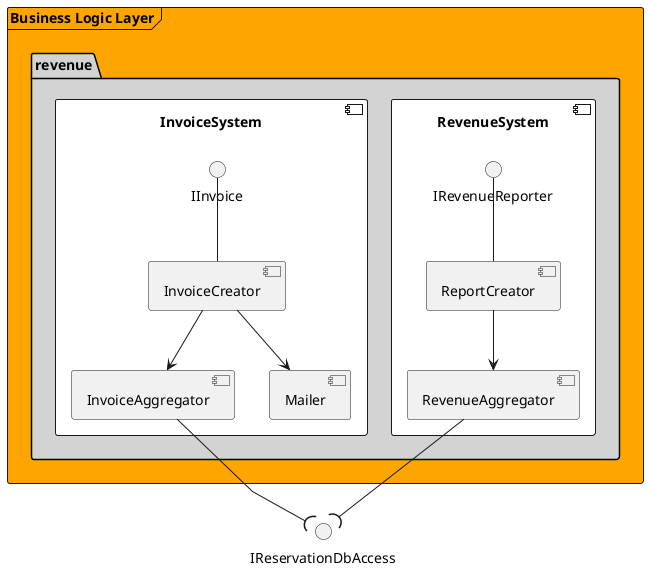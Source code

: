 @startuml

'skinparam linetype ortho
skinparam linetype polyline
'skinparam monochrome true

skinparam package {
    backgroundColor lightgrey
}

frame "Business Logic Layer" #orange {
    package "revenue" {
        component RevenueSystem #white {
            IRevenueReporter -- [ReportCreator]
            [RevenueAggregator]

            ReportCreator --> RevenueAggregator
        }

        component InvoiceSystem #white {
            IInvoice -- [InvoiceCreator]
            [InvoiceAggregator]
            [Mailer]

            InvoiceCreator --> InvoiceAggregator
            InvoiceCreator --> Mailer
        }
    }
}

InvoiceAggregator --( IReservationDbAccess
RevenueAggregator --( IReservationDbAccess

@enduml